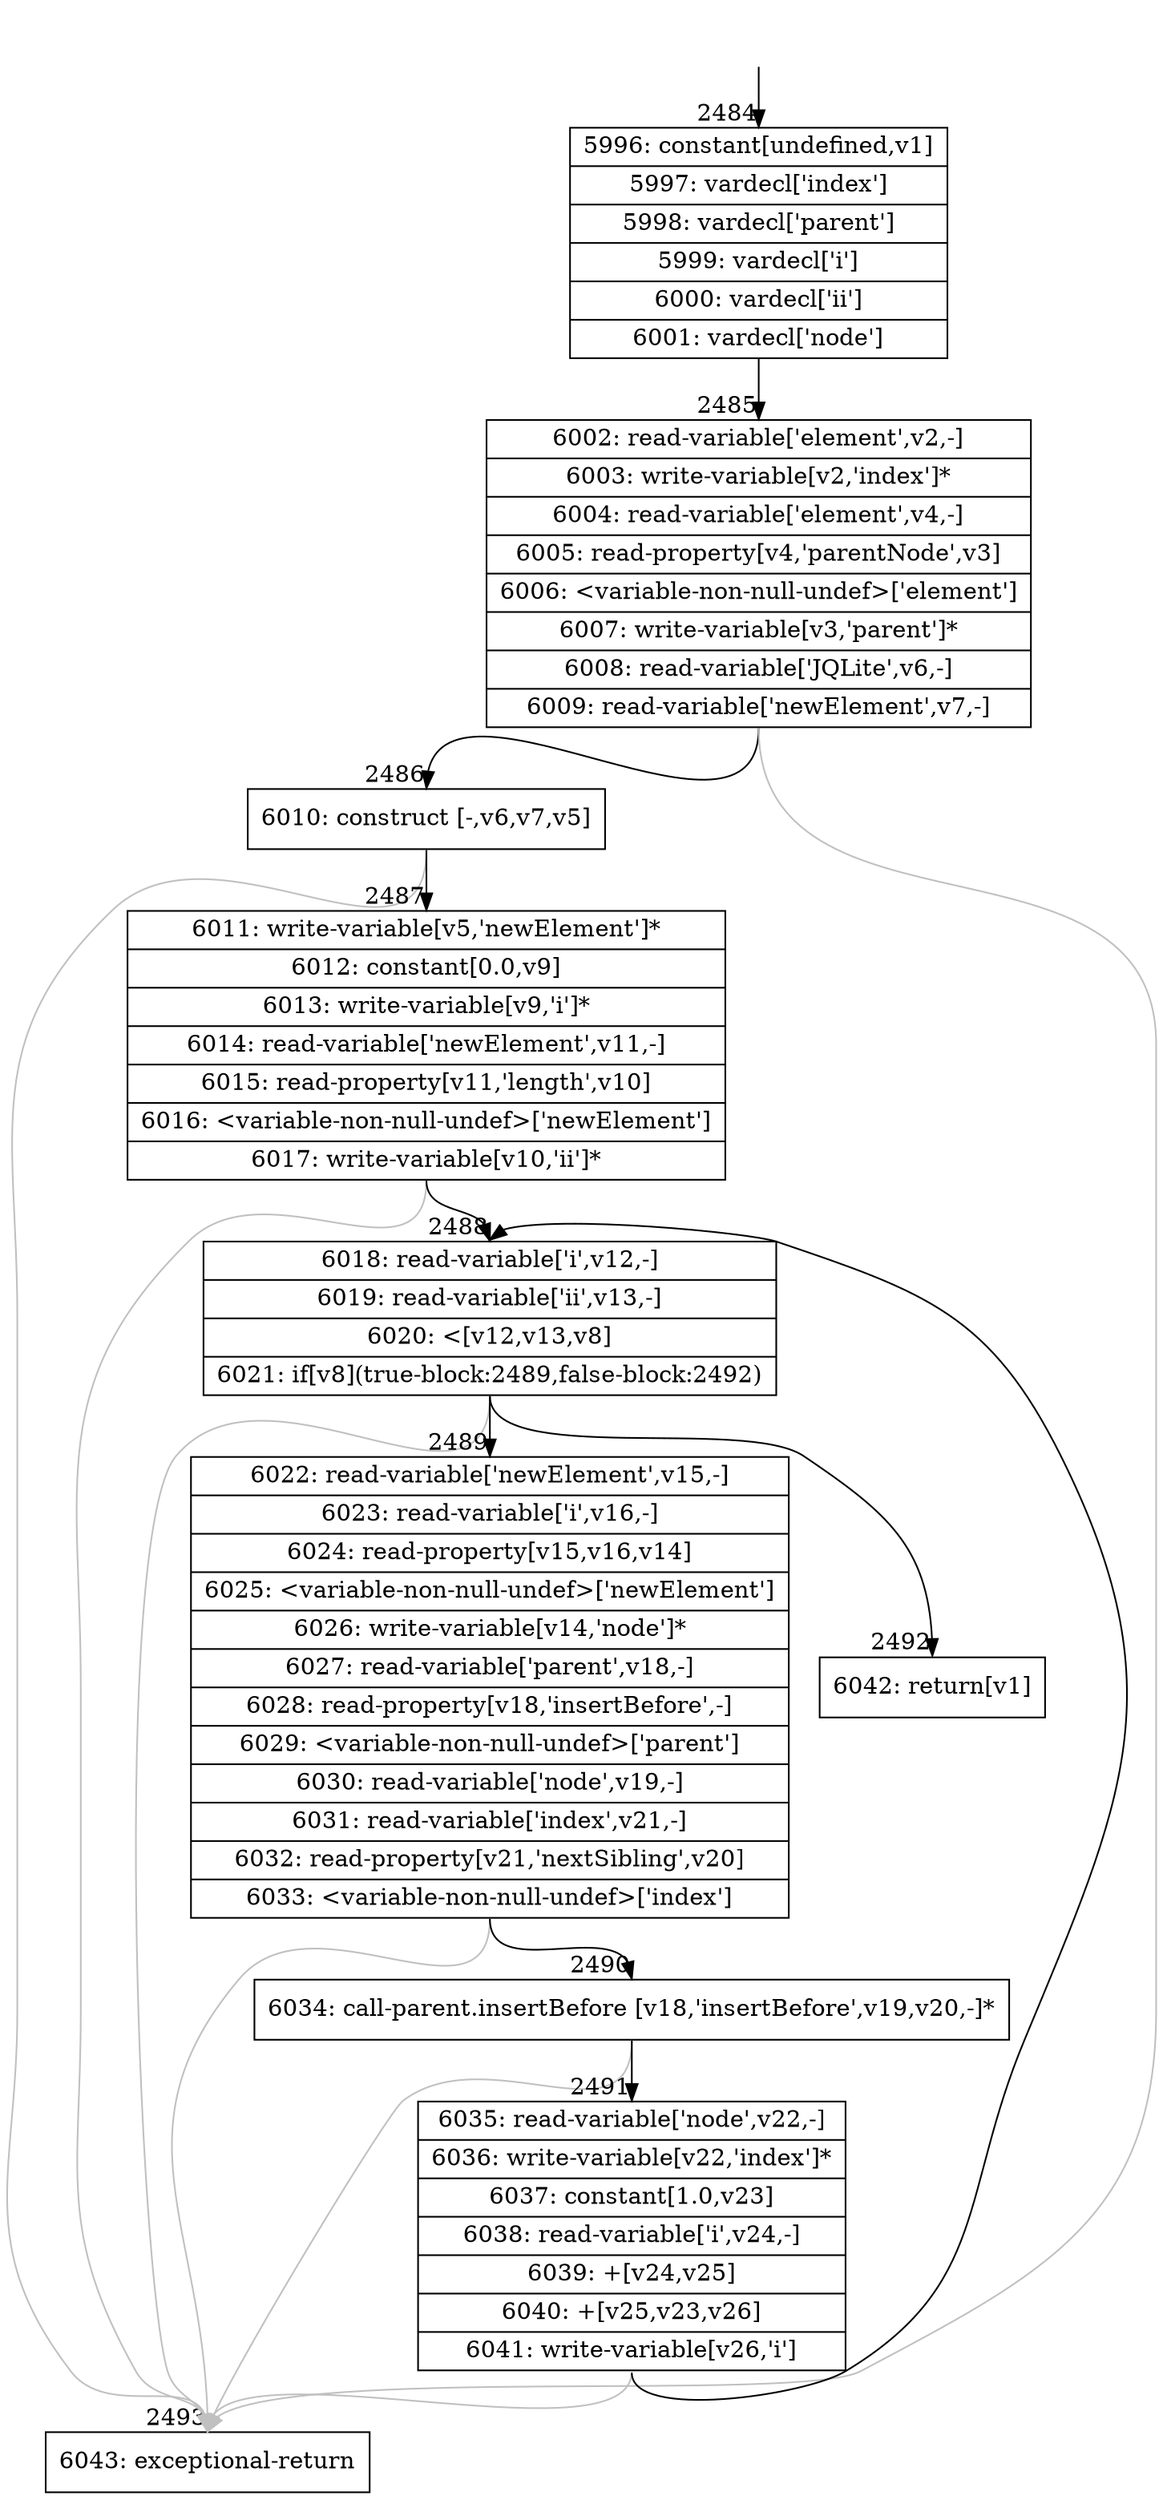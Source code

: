 digraph {
rankdir="TD"
BB_entry193[shape=none,label=""];
BB_entry193 -> BB2484 [tailport=s, headport=n, headlabel="    2484"]
BB2484 [shape=record label="{5996: constant[undefined,v1]|5997: vardecl['index']|5998: vardecl['parent']|5999: vardecl['i']|6000: vardecl['ii']|6001: vardecl['node']}" ] 
BB2484 -> BB2485 [tailport=s, headport=n, headlabel="      2485"]
BB2485 [shape=record label="{6002: read-variable['element',v2,-]|6003: write-variable[v2,'index']*|6004: read-variable['element',v4,-]|6005: read-property[v4,'parentNode',v3]|6006: \<variable-non-null-undef\>['element']|6007: write-variable[v3,'parent']*|6008: read-variable['JQLite',v6,-]|6009: read-variable['newElement',v7,-]}" ] 
BB2485 -> BB2486 [tailport=s, headport=n, headlabel="      2486"]
BB2485 -> BB2493 [tailport=s, headport=n, color=gray, headlabel="      2493"]
BB2486 [shape=record label="{6010: construct [-,v6,v7,v5]}" ] 
BB2486 -> BB2487 [tailport=s, headport=n, headlabel="      2487"]
BB2486 -> BB2493 [tailport=s, headport=n, color=gray]
BB2487 [shape=record label="{6011: write-variable[v5,'newElement']*|6012: constant[0.0,v9]|6013: write-variable[v9,'i']*|6014: read-variable['newElement',v11,-]|6015: read-property[v11,'length',v10]|6016: \<variable-non-null-undef\>['newElement']|6017: write-variable[v10,'ii']*}" ] 
BB2487 -> BB2488 [tailport=s, headport=n, headlabel="      2488"]
BB2487 -> BB2493 [tailport=s, headport=n, color=gray]
BB2488 [shape=record label="{6018: read-variable['i',v12,-]|6019: read-variable['ii',v13,-]|6020: \<[v12,v13,v8]|6021: if[v8](true-block:2489,false-block:2492)}" ] 
BB2488 -> BB2489 [tailport=s, headport=n, headlabel="      2489"]
BB2488 -> BB2492 [tailport=s, headport=n, headlabel="      2492"]
BB2488 -> BB2493 [tailport=s, headport=n, color=gray]
BB2489 [shape=record label="{6022: read-variable['newElement',v15,-]|6023: read-variable['i',v16,-]|6024: read-property[v15,v16,v14]|6025: \<variable-non-null-undef\>['newElement']|6026: write-variable[v14,'node']*|6027: read-variable['parent',v18,-]|6028: read-property[v18,'insertBefore',-]|6029: \<variable-non-null-undef\>['parent']|6030: read-variable['node',v19,-]|6031: read-variable['index',v21,-]|6032: read-property[v21,'nextSibling',v20]|6033: \<variable-non-null-undef\>['index']}" ] 
BB2489 -> BB2490 [tailport=s, headport=n, headlabel="      2490"]
BB2489 -> BB2493 [tailport=s, headport=n, color=gray]
BB2490 [shape=record label="{6034: call-parent.insertBefore [v18,'insertBefore',v19,v20,-]*}" ] 
BB2490 -> BB2491 [tailport=s, headport=n, headlabel="      2491"]
BB2490 -> BB2493 [tailport=s, headport=n, color=gray]
BB2491 [shape=record label="{6035: read-variable['node',v22,-]|6036: write-variable[v22,'index']*|6037: constant[1.0,v23]|6038: read-variable['i',v24,-]|6039: +[v24,v25]|6040: +[v25,v23,v26]|6041: write-variable[v26,'i']}" ] 
BB2491 -> BB2488 [tailport=s, headport=n]
BB2491 -> BB2493 [tailport=s, headport=n, color=gray]
BB2492 [shape=record label="{6042: return[v1]}" ] 
BB2493 [shape=record label="{6043: exceptional-return}" ] 
//#$~ 3426
}
